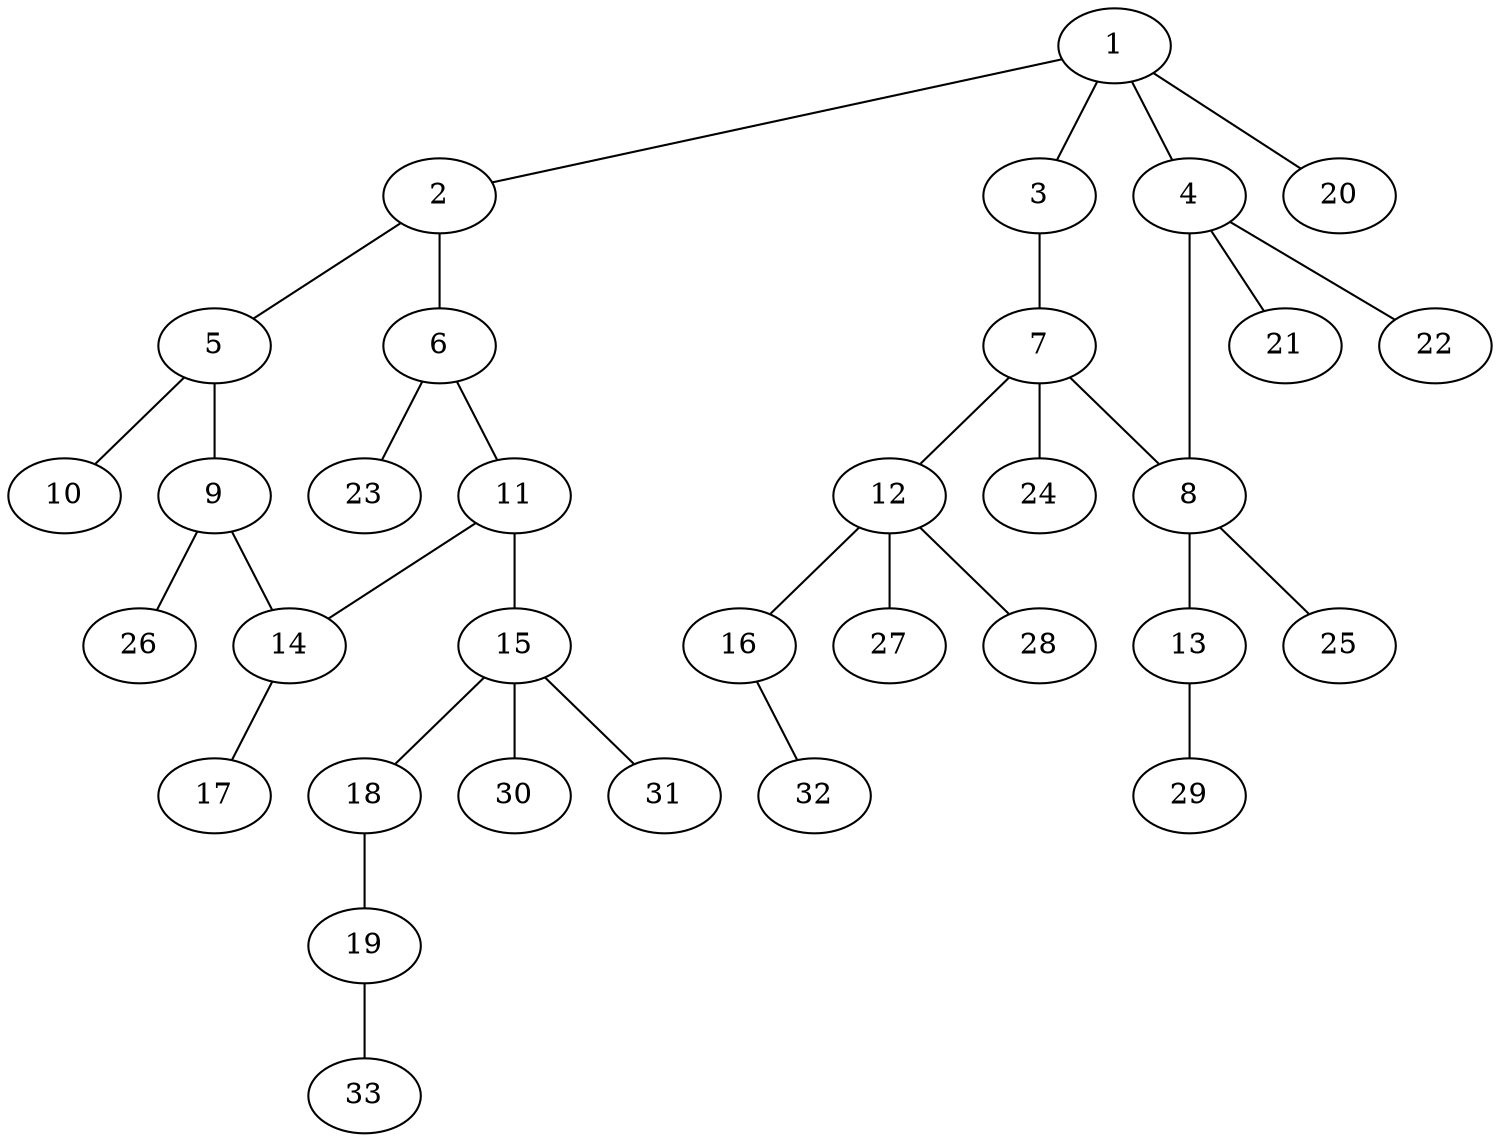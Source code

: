 graph molecule_964 {
	1	 [chem=C];
	2	 [chem=N];
	1 -- 2	 [valence=1];
	3	 [chem=O];
	1 -- 3	 [valence=1];
	4	 [chem=C];
	1 -- 4	 [valence=1];
	20	 [chem=H];
	1 -- 20	 [valence=1];
	5	 [chem=C];
	2 -- 5	 [valence=1];
	6	 [chem=C];
	2 -- 6	 [valence=1];
	7	 [chem=C];
	3 -- 7	 [valence=1];
	8	 [chem=C];
	4 -- 8	 [valence=1];
	21	 [chem=H];
	4 -- 21	 [valence=1];
	22	 [chem=H];
	4 -- 22	 [valence=1];
	9	 [chem=N];
	5 -- 9	 [valence=1];
	10	 [chem=O];
	5 -- 10	 [valence=2];
	11	 [chem=C];
	6 -- 11	 [valence=2];
	23	 [chem=H];
	6 -- 23	 [valence=1];
	7 -- 8	 [valence=1];
	12	 [chem=C];
	7 -- 12	 [valence=1];
	24	 [chem=H];
	7 -- 24	 [valence=1];
	13	 [chem=O];
	8 -- 13	 [valence=1];
	25	 [chem=H];
	8 -- 25	 [valence=1];
	14	 [chem=C];
	9 -- 14	 [valence=1];
	26	 [chem=H];
	9 -- 26	 [valence=1];
	11 -- 14	 [valence=1];
	15	 [chem=C];
	11 -- 15	 [valence=1];
	16	 [chem=O];
	12 -- 16	 [valence=1];
	27	 [chem=H];
	12 -- 27	 [valence=1];
	28	 [chem=H];
	12 -- 28	 [valence=1];
	29	 [chem=H];
	13 -- 29	 [valence=1];
	17	 [chem=O];
	14 -- 17	 [valence=2];
	18	 [chem=O];
	15 -- 18	 [valence=1];
	30	 [chem=H];
	15 -- 30	 [valence=1];
	31	 [chem=H];
	15 -- 31	 [valence=1];
	32	 [chem=H];
	16 -- 32	 [valence=1];
	19	 [chem=O];
	18 -- 19	 [valence=1];
	33	 [chem=H];
	19 -- 33	 [valence=1];
}

